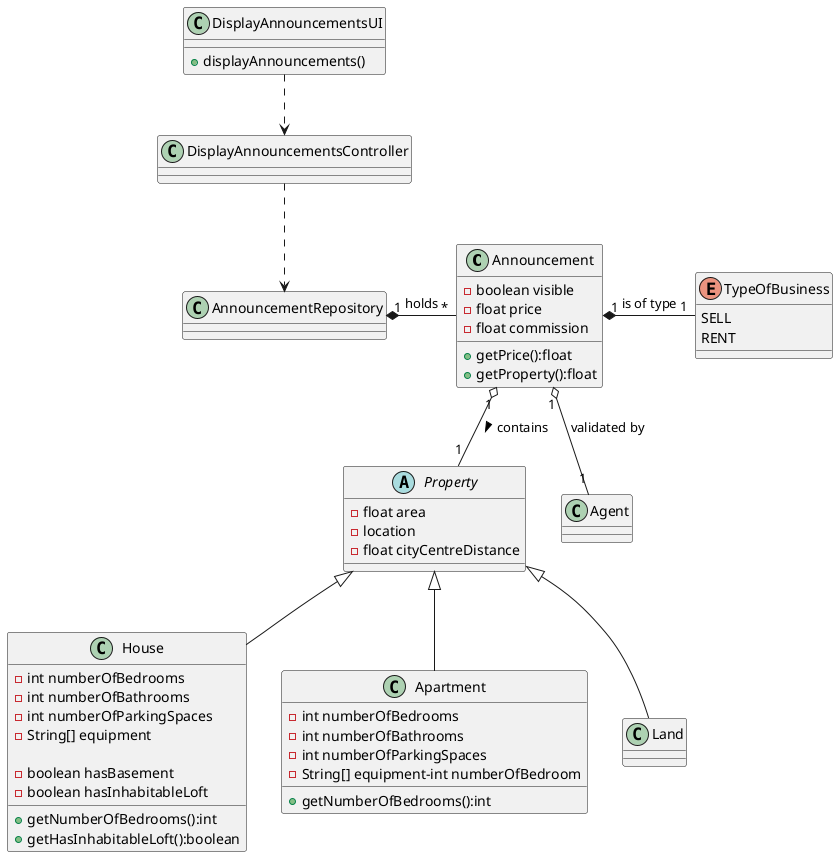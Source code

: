 @startuml
'https://plantuml.com/class-diagram



class Announcement{
-boolean visible
-float price
-float commission
+getPrice():float
+getProperty():float
}
enum TypeOfBusiness{
SELL
RENT
}

abstract class Property{
-float area
-location
-float cityCentreDistance
}
class House{
-int numberOfBedrooms
-int numberOfBathrooms
-int numberOfParkingSpaces
-String[] equipment

-boolean hasBasement
-boolean hasInhabitableLoft

+getNumberOfBedrooms():int
+getHasInhabitableLoft():boolean
}
class Apartment{
-int numberOfBedrooms
-int numberOfBathrooms
-int numberOfParkingSpaces
-String[] equipment-int numberOfBedroom

+getNumberOfBedrooms():int
}
class AnnouncementRepository{
'-List<Announcement> announcements
}

class DisplayAnnouncementsUI{
+displayAnnouncements()
}
class DisplayAnnouncementsController{}

class Land{

}

class Agent{
}

DisplayAnnouncementsUI -[dashed]-> DisplayAnnouncementsController
DisplayAnnouncementsController -[dashed]-> AnnouncementRepository
AnnouncementRepository "1" *- "*" Announcement: holds

Announcement "1" o-- "1" Property: contains >
Announcement "1" o-- "1" Agent: validated by
Announcement "1" *- "1" TypeOfBusiness: is of type

Property <|-- House
Property <|-- Apartment
Property <|-- Land

@enduml